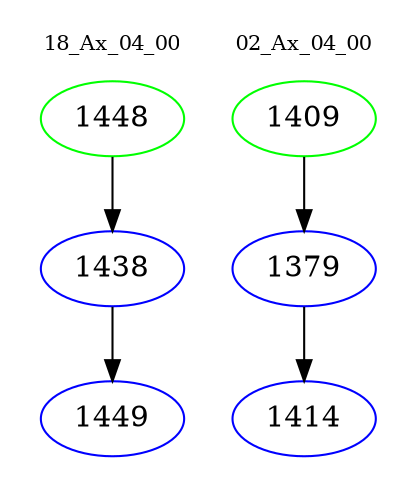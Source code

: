 digraph{
subgraph cluster_0 {
color = white
label = "18_Ax_04_00";
fontsize=10;
T0_1448 [label="1448", color="green"]
T0_1448 -> T0_1438 [color="black"]
T0_1438 [label="1438", color="blue"]
T0_1438 -> T0_1449 [color="black"]
T0_1449 [label="1449", color="blue"]
}
subgraph cluster_1 {
color = white
label = "02_Ax_04_00";
fontsize=10;
T1_1409 [label="1409", color="green"]
T1_1409 -> T1_1379 [color="black"]
T1_1379 [label="1379", color="blue"]
T1_1379 -> T1_1414 [color="black"]
T1_1414 [label="1414", color="blue"]
}
}
